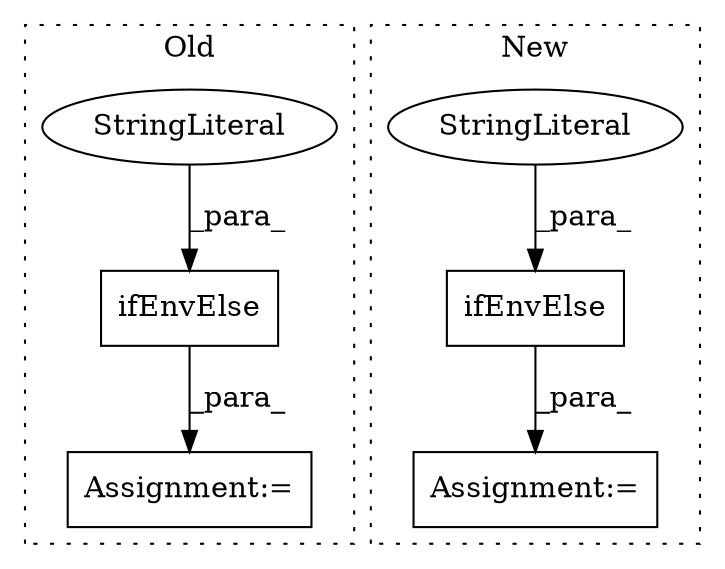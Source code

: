 digraph G {
subgraph cluster0 {
1 [label="ifEnvElse" a="32" s="1395,1432" l="10,1" shape="box"];
5 [label="StringLiteral" a="45" s="1405" l="22" shape="ellipse"];
6 [label="Assignment:=" a="7" s="1394" l="1" shape="box"];
label = "Old";
style="dotted";
}
subgraph cluster1 {
2 [label="ifEnvElse" a="32" s="571,663" l="10,1" shape="box"];
3 [label="StringLiteral" a="45" s="581" l="17" shape="ellipse"];
4 [label="Assignment:=" a="7" s="570" l="1" shape="box"];
label = "New";
style="dotted";
}
1 -> 6 [label="_para_"];
2 -> 4 [label="_para_"];
3 -> 2 [label="_para_"];
5 -> 1 [label="_para_"];
}